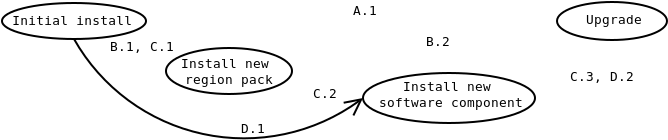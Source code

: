 <?xml version="1.0"?>
<dia:diagram xmlns:dia="http://www.lysator.liu.se/~alla/dia/">
  <dia:layer name="Background" visible="true">
    <dia:object type="Standard - Text" version="0" id="O0">
      <dia:attribute name="obj_pos">
        <dia:point val="4.15,2.95"/>
      </dia:attribute>
      <dia:attribute name="obj_bb">
        <dia:rectangle val="0.606,2.352;7.644,3.152"/>
      </dia:attribute>
      <dia:attribute name="text">
        <dia:composite type="text">
          <dia:attribute name="string">
            <dia:string>#Initial install#</dia:string>
          </dia:attribute>
          <dia:attribute name="font">
            <dia:font name="Courier"/>
          </dia:attribute>
          <dia:attribute name="height">
            <dia:real val="0.8"/>
          </dia:attribute>
          <dia:attribute name="pos">
            <dia:point val="4.15,2.95"/>
          </dia:attribute>
          <dia:attribute name="color">
            <dia:color val="#000000"/>
          </dia:attribute>
          <dia:attribute name="alignment">
            <dia:enum val="1"/>
          </dia:attribute>
        </dia:composite>
      </dia:attribute>
    </dia:object>
    <dia:object type="Standard - Text" version="0" id="O1">
      <dia:attribute name="obj_pos">
        <dia:point val="12.1,5.1"/>
      </dia:attribute>
      <dia:attribute name="obj_bb">
        <dia:rectangle val="9.285,4.502;14.915,6.102"/>
      </dia:attribute>
      <dia:attribute name="text">
        <dia:composite type="text">
          <dia:attribute name="string">
            <dia:string>#Install new 
region pack#</dia:string>
          </dia:attribute>
          <dia:attribute name="font">
            <dia:font name="Courier"/>
          </dia:attribute>
          <dia:attribute name="height">
            <dia:real val="0.8"/>
          </dia:attribute>
          <dia:attribute name="pos">
            <dia:point val="12.1,5.1"/>
          </dia:attribute>
          <dia:attribute name="color">
            <dia:color val="#000000"/>
          </dia:attribute>
          <dia:attribute name="alignment">
            <dia:enum val="1"/>
          </dia:attribute>
        </dia:composite>
      </dia:attribute>
    </dia:object>
    <dia:object type="Standard - Text" version="0" id="O2">
      <dia:attribute name="obj_pos">
        <dia:point val="23.2,6.25"/>
      </dia:attribute>
      <dia:attribute name="obj_bb">
        <dia:rectangle val="19.028,5.652;27.372,7.252"/>
      </dia:attribute>
      <dia:attribute name="text">
        <dia:composite type="text">
          <dia:attribute name="string">
            <dia:string>#Install new 
software component#</dia:string>
          </dia:attribute>
          <dia:attribute name="font">
            <dia:font name="Courier"/>
          </dia:attribute>
          <dia:attribute name="height">
            <dia:real val="0.8"/>
          </dia:attribute>
          <dia:attribute name="pos">
            <dia:point val="23.2,6.25"/>
          </dia:attribute>
          <dia:attribute name="color">
            <dia:color val="#000000"/>
          </dia:attribute>
          <dia:attribute name="alignment">
            <dia:enum val="1"/>
          </dia:attribute>
        </dia:composite>
      </dia:attribute>
    </dia:object>
    <dia:object type="Standard - Ellipse" version="0" id="O3">
      <dia:attribute name="obj_pos">
        <dia:point val="0.75,1.85"/>
      </dia:attribute>
      <dia:attribute name="obj_bb">
        <dia:rectangle val="0.7,1.8;8,3.7"/>
      </dia:attribute>
      <dia:attribute name="elem_corner">
        <dia:point val="0.75,1.85"/>
      </dia:attribute>
      <dia:attribute name="elem_width">
        <dia:real val="7.2"/>
      </dia:attribute>
      <dia:attribute name="elem_height">
        <dia:real val="1.8"/>
      </dia:attribute>
      <dia:attribute name="show_background">
        <dia:boolean val="false"/>
      </dia:attribute>
    </dia:object>
    <dia:object type="Standard - Ellipse" version="0" id="O4">
      <dia:attribute name="obj_pos">
        <dia:point val="8.95,4.1"/>
      </dia:attribute>
      <dia:attribute name="obj_bb">
        <dia:rectangle val="8.9,4.05;15.3,6.45"/>
      </dia:attribute>
      <dia:attribute name="elem_corner">
        <dia:point val="8.95,4.1"/>
      </dia:attribute>
      <dia:attribute name="elem_width">
        <dia:real val="6.3"/>
      </dia:attribute>
      <dia:attribute name="elem_height">
        <dia:real val="2.3"/>
      </dia:attribute>
      <dia:attribute name="show_background">
        <dia:boolean val="false"/>
      </dia:attribute>
    </dia:object>
    <dia:object type="Standard - Ellipse" version="0" id="O5">
      <dia:attribute name="obj_pos">
        <dia:point val="18.8,5.35"/>
      </dia:attribute>
      <dia:attribute name="obj_bb">
        <dia:rectangle val="18.75,5.3;27.45,7.9"/>
      </dia:attribute>
      <dia:attribute name="elem_corner">
        <dia:point val="18.8,5.35"/>
      </dia:attribute>
      <dia:attribute name="elem_width">
        <dia:real val="8.6"/>
      </dia:attribute>
      <dia:attribute name="elem_height">
        <dia:real val="2.5"/>
      </dia:attribute>
      <dia:attribute name="show_background">
        <dia:boolean val="false"/>
      </dia:attribute>
    </dia:object>
    <dia:object type="Standard - Text" version="0" id="O6">
      <dia:attribute name="obj_pos">
        <dia:point val="31.35,2.9"/>
      </dia:attribute>
      <dia:attribute name="obj_bb">
        <dia:rectangle val="29.666,2.302;33.034,3.102"/>
      </dia:attribute>
      <dia:attribute name="text">
        <dia:composite type="text">
          <dia:attribute name="string">
            <dia:string>#Upgrade#</dia:string>
          </dia:attribute>
          <dia:attribute name="font">
            <dia:font name="Courier"/>
          </dia:attribute>
          <dia:attribute name="height">
            <dia:real val="0.8"/>
          </dia:attribute>
          <dia:attribute name="pos">
            <dia:point val="31.35,2.9"/>
          </dia:attribute>
          <dia:attribute name="color">
            <dia:color val="#000000"/>
          </dia:attribute>
          <dia:attribute name="alignment">
            <dia:enum val="1"/>
          </dia:attribute>
        </dia:composite>
      </dia:attribute>
    </dia:object>
    <dia:object type="Standard - Ellipse" version="0" id="O7">
      <dia:attribute name="obj_pos">
        <dia:point val="28.5,1.8"/>
      </dia:attribute>
      <dia:attribute name="obj_bb">
        <dia:rectangle val="28.45,1.75;34.05,3.75"/>
      </dia:attribute>
      <dia:attribute name="elem_corner">
        <dia:point val="28.5,1.8"/>
      </dia:attribute>
      <dia:attribute name="elem_width">
        <dia:real val="5.5"/>
      </dia:attribute>
      <dia:attribute name="elem_height">
        <dia:real val="1.9"/>
      </dia:attribute>
      <dia:attribute name="show_background">
        <dia:boolean val="false"/>
      </dia:attribute>
    </dia:object>
    <dia:object type="EML - Interaction" version="0" id="O8">
      <dia:attribute name="obj_pos">
        <dia:point val="4.35,3.65"/>
      </dia:attribute>
      <dia:attribute name="obj_bb">
        <dia:rectangle val="3.5,2.8;9.8,6.1"/>
      </dia:attribute>
      <dia:attribute name="conn_endpoints">
        <dia:point val="4.35,3.65"/>
        <dia:point val="8.95,5.25"/>
      </dia:attribute>
      <dia:attribute name="type">
        <dia:int val="0"/>
      </dia:attribute>
      <dia:attribute name="text">
        <dia:string>##</dia:string>
      </dia:attribute>
      <dia:attribute name="text_pos">
        <dia:point val="6.65,4.45"/>
      </dia:attribute>
      <dia:connections>
        <dia:connection handle="0" to="O3" connection="6"/>
        <dia:connection handle="1" to="O4" connection="3"/>
      </dia:connections>
    </dia:object>
    <dia:object type="EML - Interaction" version="0" id="O9">
      <dia:attribute name="obj_pos">
        <dia:point val="27.4,6.6"/>
      </dia:attribute>
      <dia:attribute name="obj_bb">
        <dia:rectangle val="26.55,2.85;32.1,7.45"/>
      </dia:attribute>
      <dia:attribute name="conn_endpoints">
        <dia:point val="27.4,6.6"/>
        <dia:point val="31.25,3.7"/>
      </dia:attribute>
      <dia:attribute name="type">
        <dia:int val="0"/>
      </dia:attribute>
      <dia:attribute name="text">
        <dia:string>##</dia:string>
      </dia:attribute>
      <dia:attribute name="text_pos">
        <dia:point val="29.325,5.15"/>
      </dia:attribute>
      <dia:connections>
        <dia:connection handle="0" to="O5" connection="4"/>
        <dia:connection handle="1" to="O7" connection="6"/>
      </dia:connections>
    </dia:object>
    <dia:object type="EML - Interaction" version="0" id="O10">
      <dia:attribute name="obj_pos">
        <dia:point val="7.95,2.75"/>
      </dia:attribute>
      <dia:attribute name="obj_bb">
        <dia:rectangle val="7.1,1.302;29.35,3.802"/>
      </dia:attribute>
      <dia:attribute name="conn_endpoints">
        <dia:point val="7.95,2.75"/>
        <dia:point val="28.5,2.75"/>
      </dia:attribute>
      <dia:attribute name="type">
        <dia:int val="0"/>
      </dia:attribute>
      <dia:attribute name="text">
        <dia:string>##</dia:string>
      </dia:attribute>
      <dia:attribute name="text_pos">
        <dia:point val="18.225,2.75"/>
      </dia:attribute>
      <dia:connections>
        <dia:connection handle="0" to="O3" connection="4"/>
        <dia:connection handle="1" to="O7" connection="3"/>
      </dia:connections>
    </dia:object>
    <dia:object type="EML - Interaction" version="0" id="O11">
      <dia:attribute name="obj_pos">
        <dia:point val="15.25,5.25"/>
      </dia:attribute>
      <dia:attribute name="obj_bb">
        <dia:rectangle val="14.4,4.4;19.65,7.45"/>
      </dia:attribute>
      <dia:attribute name="conn_endpoints">
        <dia:point val="15.25,5.25"/>
        <dia:point val="18.8,6.6"/>
      </dia:attribute>
      <dia:attribute name="type">
        <dia:int val="0"/>
      </dia:attribute>
      <dia:attribute name="text">
        <dia:string>##</dia:string>
      </dia:attribute>
      <dia:attribute name="text_pos">
        <dia:point val="17.025,5.925"/>
      </dia:attribute>
      <dia:connections>
        <dia:connection handle="0" to="O4" connection="4"/>
        <dia:connection handle="1" to="O5" connection="3"/>
      </dia:connections>
    </dia:object>
    <dia:object type="Standard - Text" version="0" id="O12">
      <dia:attribute name="obj_pos">
        <dia:point val="18.9,2.45"/>
      </dia:attribute>
      <dia:attribute name="obj_bb">
        <dia:rectangle val="18.071,1.852;19.679,2.652"/>
      </dia:attribute>
      <dia:attribute name="text">
        <dia:composite type="text">
          <dia:attribute name="string">
            <dia:string>#A.1#</dia:string>
          </dia:attribute>
          <dia:attribute name="font">
            <dia:font name="Courier"/>
          </dia:attribute>
          <dia:attribute name="height">
            <dia:real val="0.8"/>
          </dia:attribute>
          <dia:attribute name="pos">
            <dia:point val="18.9,2.45"/>
          </dia:attribute>
          <dia:attribute name="color">
            <dia:color val="#000000"/>
          </dia:attribute>
          <dia:attribute name="alignment">
            <dia:enum val="1"/>
          </dia:attribute>
        </dia:composite>
      </dia:attribute>
    </dia:object>
    <dia:object type="Standard - Text" version="0" id="O13">
      <dia:attribute name="obj_pos">
        <dia:point val="7.75,4.25"/>
      </dia:attribute>
      <dia:attribute name="obj_bb">
        <dia:rectangle val="5.84,3.652;9.66,4.452"/>
      </dia:attribute>
      <dia:attribute name="text">
        <dia:composite type="text">
          <dia:attribute name="string">
            <dia:string>#B.1, C.1#</dia:string>
          </dia:attribute>
          <dia:attribute name="font">
            <dia:font name="Courier"/>
          </dia:attribute>
          <dia:attribute name="height">
            <dia:real val="0.8"/>
          </dia:attribute>
          <dia:attribute name="pos">
            <dia:point val="7.75,4.25"/>
          </dia:attribute>
          <dia:attribute name="color">
            <dia:color val="#000000"/>
          </dia:attribute>
          <dia:attribute name="alignment">
            <dia:enum val="1"/>
          </dia:attribute>
        </dia:composite>
      </dia:attribute>
    </dia:object>
    <dia:object type="Standard - Text" version="0" id="O14">
      <dia:attribute name="obj_pos">
        <dia:point val="10.1,8.7"/>
      </dia:attribute>
      <dia:attribute name="obj_bb">
        <dia:rectangle val="10.05,8.102;10.1,8.902"/>
      </dia:attribute>
      <dia:attribute name="text">
        <dia:composite type="text">
          <dia:attribute name="string">
            <dia:string>##</dia:string>
          </dia:attribute>
          <dia:attribute name="font">
            <dia:font name="Courier"/>
          </dia:attribute>
          <dia:attribute name="height">
            <dia:real val="0.8"/>
          </dia:attribute>
          <dia:attribute name="pos">
            <dia:point val="10.1,8.7"/>
          </dia:attribute>
          <dia:attribute name="color">
            <dia:color val="#000000"/>
          </dia:attribute>
          <dia:attribute name="alignment">
            <dia:enum val="1"/>
          </dia:attribute>
        </dia:composite>
      </dia:attribute>
    </dia:object>
    <dia:object type="Standard - Text" version="0" id="O15">
      <dia:attribute name="obj_pos">
        <dia:point val="22.55,4"/>
      </dia:attribute>
      <dia:attribute name="obj_bb">
        <dia:rectangle val="21.771,3.402;23.329,4.202"/>
      </dia:attribute>
      <dia:attribute name="text">
        <dia:composite type="text">
          <dia:attribute name="string">
            <dia:string>#B.2#</dia:string>
          </dia:attribute>
          <dia:attribute name="font">
            <dia:font name="Courier"/>
          </dia:attribute>
          <dia:attribute name="height">
            <dia:real val="0.8"/>
          </dia:attribute>
          <dia:attribute name="pos">
            <dia:point val="22.55,4"/>
          </dia:attribute>
          <dia:attribute name="color">
            <dia:color val="#000000"/>
          </dia:attribute>
          <dia:attribute name="alignment">
            <dia:enum val="1"/>
          </dia:attribute>
        </dia:composite>
      </dia:attribute>
    </dia:object>
    <dia:object type="Standard - Text" version="0" id="O16">
      <dia:attribute name="obj_pos">
        <dia:point val="16.9,6.6"/>
      </dia:attribute>
      <dia:attribute name="obj_bb">
        <dia:rectangle val="16.121,6.002;17.679,6.802"/>
      </dia:attribute>
      <dia:attribute name="text">
        <dia:composite type="text">
          <dia:attribute name="string">
            <dia:string>#C.2#</dia:string>
          </dia:attribute>
          <dia:attribute name="font">
            <dia:font name="Courier"/>
          </dia:attribute>
          <dia:attribute name="height">
            <dia:real val="0.8"/>
          </dia:attribute>
          <dia:attribute name="pos">
            <dia:point val="16.9,6.6"/>
          </dia:attribute>
          <dia:attribute name="color">
            <dia:color val="#000000"/>
          </dia:attribute>
          <dia:attribute name="alignment">
            <dia:enum val="1"/>
          </dia:attribute>
        </dia:composite>
      </dia:attribute>
    </dia:object>
    <dia:object type="Standard - Text" version="0" id="O17">
      <dia:attribute name="obj_pos">
        <dia:point val="13.3,8.35"/>
      </dia:attribute>
      <dia:attribute name="obj_bb">
        <dia:rectangle val="12.521,7.752;14.079,8.552"/>
      </dia:attribute>
      <dia:attribute name="text">
        <dia:composite type="text">
          <dia:attribute name="string">
            <dia:string>#D.1#</dia:string>
          </dia:attribute>
          <dia:attribute name="font">
            <dia:font name="Courier"/>
          </dia:attribute>
          <dia:attribute name="height">
            <dia:real val="0.8"/>
          </dia:attribute>
          <dia:attribute name="pos">
            <dia:point val="13.3,8.35"/>
          </dia:attribute>
          <dia:attribute name="color">
            <dia:color val="#000000"/>
          </dia:attribute>
          <dia:attribute name="alignment">
            <dia:enum val="1"/>
          </dia:attribute>
        </dia:composite>
      </dia:attribute>
    </dia:object>
    <dia:object type="Standard - Text" version="0" id="O18">
      <dia:attribute name="obj_pos">
        <dia:point val="30.75,5.75"/>
      </dia:attribute>
      <dia:attribute name="obj_bb">
        <dia:rectangle val="28.84,5.152;32.66,5.952"/>
      </dia:attribute>
      <dia:attribute name="text">
        <dia:composite type="text">
          <dia:attribute name="string">
            <dia:string>#C.3, D.2#</dia:string>
          </dia:attribute>
          <dia:attribute name="font">
            <dia:font name="Courier"/>
          </dia:attribute>
          <dia:attribute name="height">
            <dia:real val="0.8"/>
          </dia:attribute>
          <dia:attribute name="pos">
            <dia:point val="30.75,5.75"/>
          </dia:attribute>
          <dia:attribute name="color">
            <dia:color val="#000000"/>
          </dia:attribute>
          <dia:attribute name="alignment">
            <dia:enum val="1"/>
          </dia:attribute>
        </dia:composite>
      </dia:attribute>
    </dia:object>
    <dia:object type="Standard - Arc" version="0" id="O19">
      <dia:attribute name="obj_pos">
        <dia:point val="4.35,3.65"/>
      </dia:attribute>
      <dia:attribute name="obj_bb">
        <dia:rectangle val="4.301,3.601;18.96,8.667"/>
      </dia:attribute>
      <dia:attribute name="conn_endpoints">
        <dia:point val="4.35,3.65"/>
        <dia:point val="18.8,6.6"/>
      </dia:attribute>
      <dia:attribute name="curve_distance">
        <dia:real val="3.363"/>
      </dia:attribute>
      <dia:attribute name="line_width">
        <dia:real val="0.1"/>
      </dia:attribute>
      <dia:attribute name="end_arrow">
        <dia:enum val="1"/>
      </dia:attribute>
      <dia:attribute name="end_arrow_length">
        <dia:real val="0.8"/>
      </dia:attribute>
      <dia:attribute name="end_arrow_width">
        <dia:real val="0.8"/>
      </dia:attribute>
      <dia:connections>
        <dia:connection handle="0" to="O3" connection="6"/>
        <dia:connection handle="1" to="O5" connection="3"/>
      </dia:connections>
    </dia:object>
    <dia:object type="EML - Interaction" version="0" id="O20">
      <dia:attribute name="obj_pos">
        <dia:point val="15.25,5.25"/>
      </dia:attribute>
      <dia:attribute name="obj_bb">
        <dia:rectangle val="14.4,2.572;30.155,6.1"/>
      </dia:attribute>
      <dia:attribute name="conn_endpoints">
        <dia:point val="15.25,5.25"/>
        <dia:point val="29.305,3.422"/>
      </dia:attribute>
      <dia:attribute name="type">
        <dia:int val="0"/>
      </dia:attribute>
      <dia:attribute name="text">
        <dia:string>##</dia:string>
      </dia:attribute>
      <dia:attribute name="text_pos">
        <dia:point val="22.278,4.336"/>
      </dia:attribute>
      <dia:connections>
        <dia:connection handle="0" to="O4" connection="4"/>
        <dia:connection handle="1" to="O7" connection="5"/>
      </dia:connections>
    </dia:object>
  </dia:layer>
</dia:diagram>
